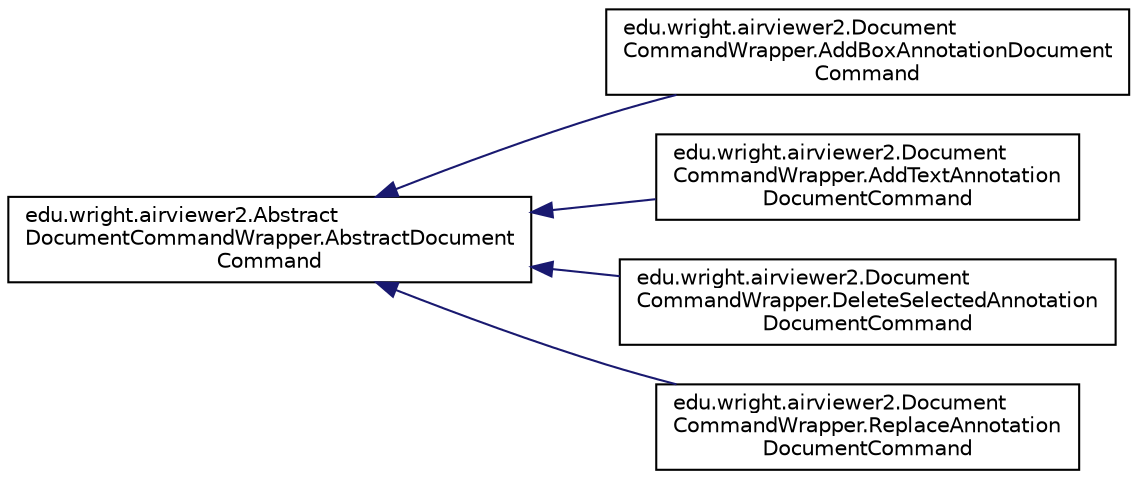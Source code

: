 digraph "Graphical Class Hierarchy"
{
 // LATEX_PDF_SIZE
  edge [fontname="Helvetica",fontsize="10",labelfontname="Helvetica",labelfontsize="10"];
  node [fontname="Helvetica",fontsize="10",shape=record];
  rankdir="LR";
  Node0 [label="edu.wright.airviewer2.Abstract\lDocumentCommandWrapper.AbstractDocument\lCommand",height=0.2,width=0.4,color="black", fillcolor="white", style="filled",URL="$classedu_1_1wright_1_1airviewer2_1_1_abstract_document_command_wrapper_1_1_abstract_document_command.html",tooltip="This class defines the interface, variables, and common operations in order to encapsulates commands ..."];
  Node0 -> Node1 [dir="back",color="midnightblue",fontsize="10",style="solid",fontname="Helvetica"];
  Node1 [label="edu.wright.airviewer2.Document\lCommandWrapper.AddBoxAnnotationDocument\lCommand",height=0.2,width=0.4,color="black", fillcolor="white", style="filled",URL="$classedu_1_1wright_1_1airviewer2_1_1_document_command_wrapper_1_1_add_box_annotation_document_command.html",tooltip="Instances of this class encapsulate commands to annotate PDF documents by adding boxes."];
  Node0 -> Node2 [dir="back",color="midnightblue",fontsize="10",style="solid",fontname="Helvetica"];
  Node2 [label="edu.wright.airviewer2.Document\lCommandWrapper.AddTextAnnotation\lDocumentCommand",height=0.2,width=0.4,color="black", fillcolor="white", style="filled",URL="$classedu_1_1wright_1_1airviewer2_1_1_document_command_wrapper_1_1_add_text_annotation_document_command.html",tooltip="Instances of this class encapsulate commands to annotate PDF documents by adding text."];
  Node0 -> Node3 [dir="back",color="midnightblue",fontsize="10",style="solid",fontname="Helvetica"];
  Node3 [label="edu.wright.airviewer2.Document\lCommandWrapper.DeleteSelectedAnnotation\lDocumentCommand",height=0.2,width=0.4,color="black", fillcolor="white", style="filled",URL="$classedu_1_1wright_1_1airviewer2_1_1_document_command_wrapper_1_1_delete_selected_annotation_document_command.html",tooltip="Instances of this class encapsulate commands to annotate PDF documents encapsulated by deleting an ex..."];
  Node0 -> Node4 [dir="back",color="midnightblue",fontsize="10",style="solid",fontname="Helvetica"];
  Node4 [label="edu.wright.airviewer2.Document\lCommandWrapper.ReplaceAnnotation\lDocumentCommand",height=0.2,width=0.4,color="black", fillcolor="white", style="filled",URL="$classedu_1_1wright_1_1airviewer2_1_1_document_command_wrapper_1_1_replace_annotation_document_command.html",tooltip=" "];
}
